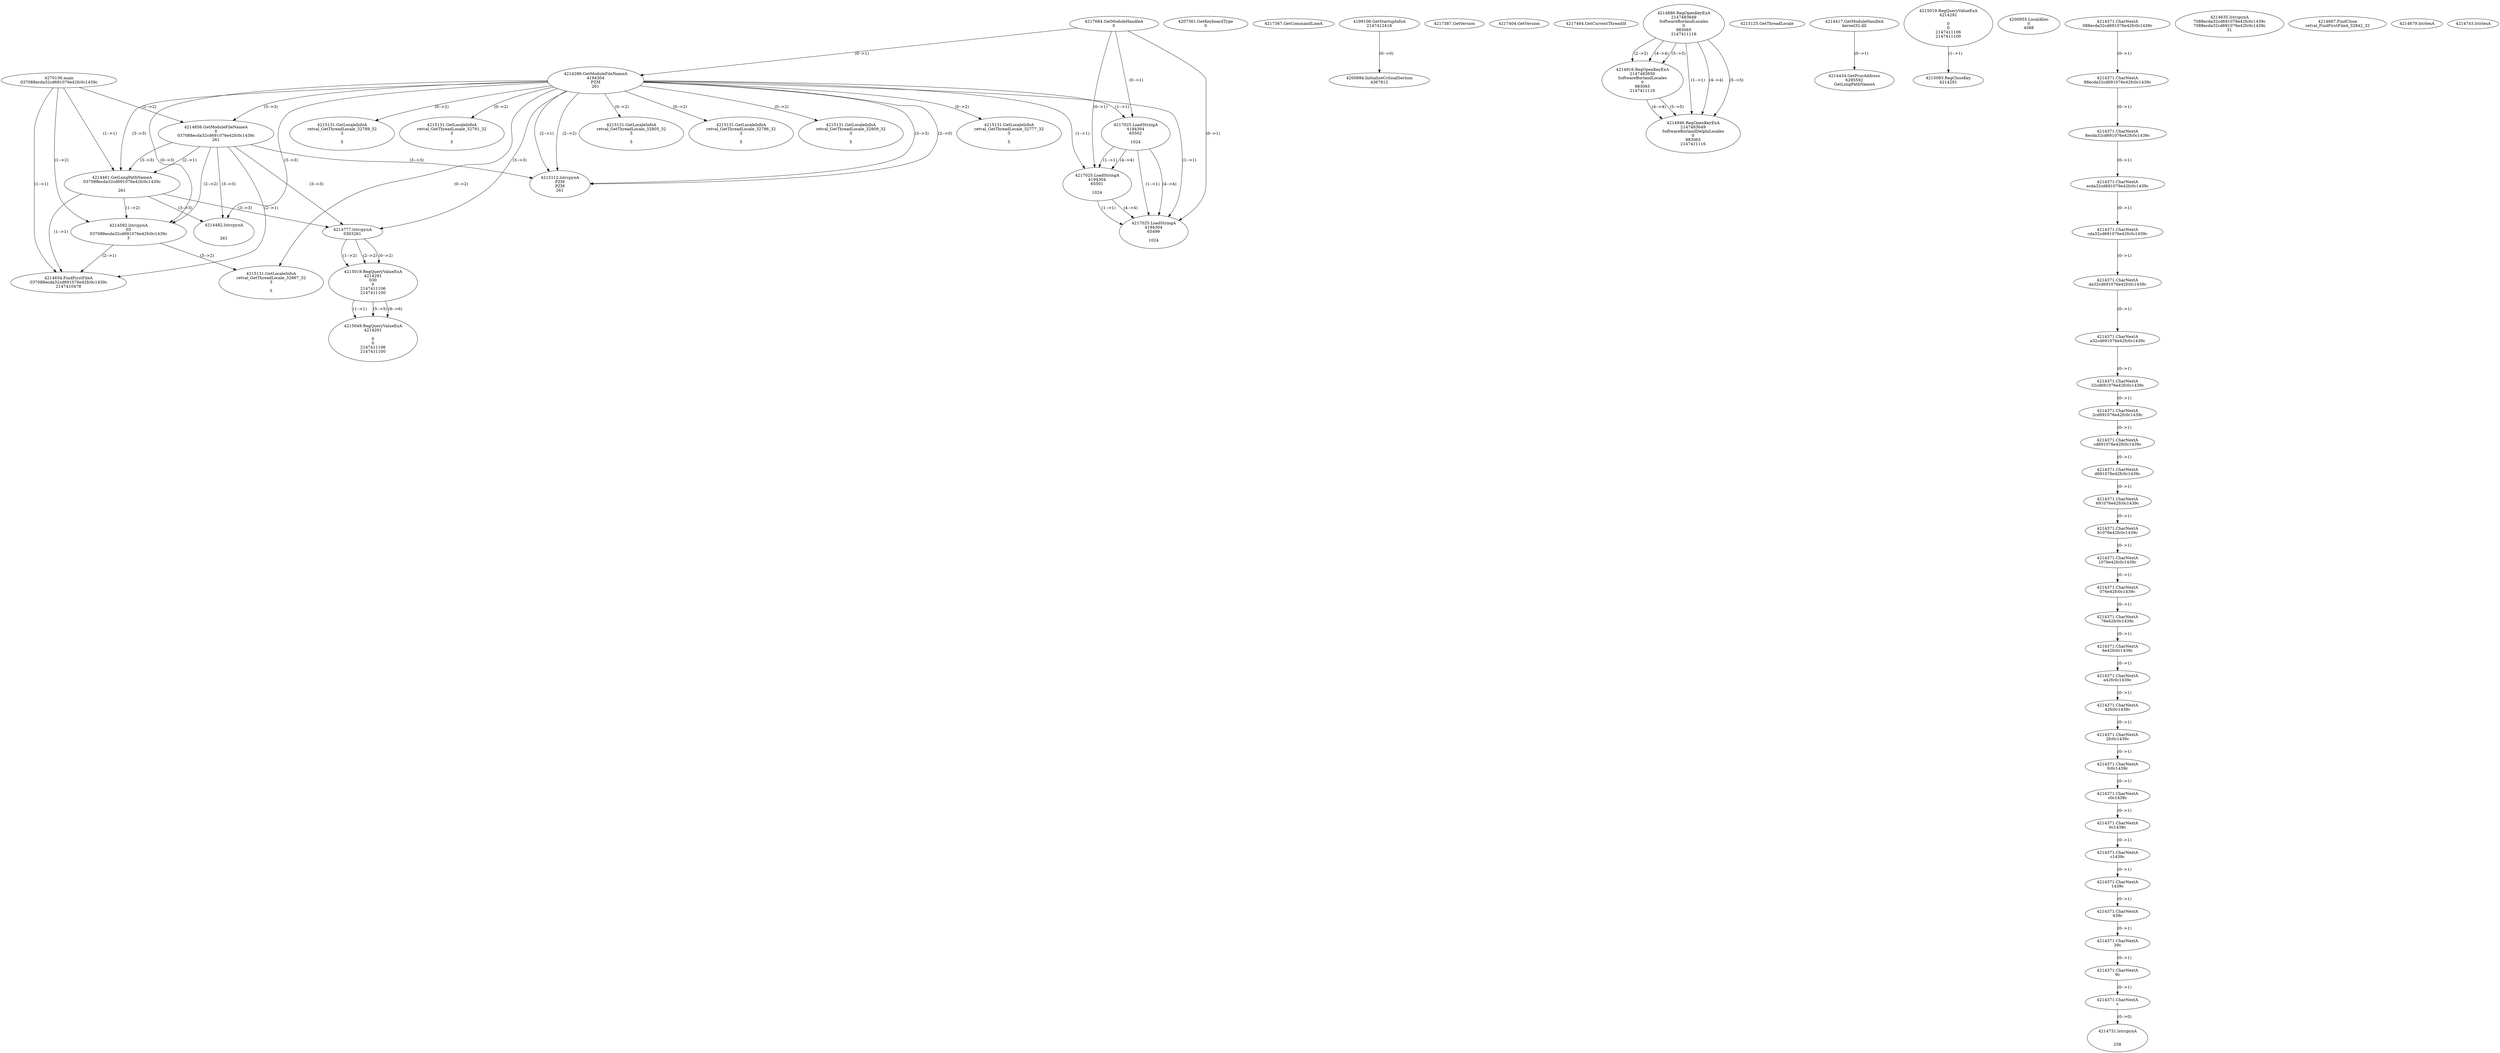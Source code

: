 // Global SCDG with merge call
digraph {
	0 [label="4270136.main
037088ecda32cd691076e42fc0c1439c"]
	1 [label="4217684.GetModuleHandleA
0"]
	2 [label="4207361.GetKeyboardType
0"]
	3 [label="4217367.GetCommandLineA
"]
	4 [label="4199106.GetStartupInfoA
2147412416"]
	5 [label="4217387.GetVersion
"]
	6 [label="4217404.GetVersion
"]
	7 [label="4217464.GetCurrentThreadId
"]
	8 [label="4214286.GetModuleFileNameA
4194304
PZM
261"]
	1 -> 8 [label="(0-->1)"]
	9 [label="4214856.GetModuleFileNameA
0
037088ecda32cd691076e42fc0c1439c
261"]
	0 -> 9 [label="(1-->2)"]
	8 -> 9 [label="(3-->3)"]
	10 [label="4214886.RegOpenKeyExA
2147483649
Software\Borland\Locales
0
983065
2147411116"]
	11 [label="4214916.RegOpenKeyExA
2147483650
Software\Borland\Locales
0
983065
2147411116"]
	10 -> 11 [label="(2-->2)"]
	10 -> 11 [label="(4-->4)"]
	10 -> 11 [label="(5-->5)"]
	12 [label="4214946.RegOpenKeyExA
2147483649
Software\Borland\Delphi\Locales
0
983065
2147411116"]
	10 -> 12 [label="(1-->1)"]
	10 -> 12 [label="(4-->4)"]
	11 -> 12 [label="(4-->4)"]
	10 -> 12 [label="(5-->5)"]
	11 -> 12 [label="(5-->5)"]
	13 [label="4215112.lstrcpynA
PZM
PZM
261"]
	8 -> 13 [label="(2-->1)"]
	8 -> 13 [label="(2-->2)"]
	8 -> 13 [label="(3-->3)"]
	9 -> 13 [label="(3-->3)"]
	8 -> 13 [label="(2-->0)"]
	14 [label="4215125.GetThreadLocale
"]
	15 [label="4215131.GetLocaleInfoA
retval_GetThreadLocale_32777_32
3

5"]
	8 -> 15 [label="(0-->2)"]
	16 [label="4217025.LoadStringA
4194304
65502

1024"]
	1 -> 16 [label="(0-->1)"]
	8 -> 16 [label="(1-->1)"]
	17 [label="4214417.GetModuleHandleA
kernel32.dll"]
	18 [label="4214434.GetProcAddress
6295592
GetLongPathNameA"]
	17 -> 18 [label="(0-->1)"]
	19 [label="4214461.GetLongPathNameA
037088ecda32cd691076e42fc0c1439c

261"]
	0 -> 19 [label="(1-->1)"]
	9 -> 19 [label="(2-->1)"]
	8 -> 19 [label="(3-->3)"]
	9 -> 19 [label="(3-->3)"]
	20 [label="4214482.lstrcpynA


261"]
	8 -> 20 [label="(3-->3)"]
	9 -> 20 [label="(3-->3)"]
	19 -> 20 [label="(3-->3)"]
	21 [label="4215019.RegQueryValueExA
4214291

0
0
2147411106
2147411100"]
	22 [label="4215083.RegCloseKey
4214291"]
	21 -> 22 [label="(1-->1)"]
	23 [label="4215131.GetLocaleInfoA
retval_GetThreadLocale_32789_32
3

5"]
	8 -> 23 [label="(0-->2)"]
	24 [label="4200894.InitializeCriticalSection
4367812"]
	4 -> 24 [label="(0-->0)"]
	25 [label="4200955.LocalAlloc
0
4088"]
	26 [label="4217025.LoadStringA
4194304
65501

1024"]
	1 -> 26 [label="(0-->1)"]
	8 -> 26 [label="(1-->1)"]
	16 -> 26 [label="(1-->1)"]
	16 -> 26 [label="(4-->4)"]
	27 [label="4215131.GetLocaleInfoA
retval_GetThreadLocale_32791_32
3

5"]
	8 -> 27 [label="(0-->2)"]
	28 [label="4217025.LoadStringA
4194304
65499

1024"]
	1 -> 28 [label="(0-->1)"]
	8 -> 28 [label="(1-->1)"]
	16 -> 28 [label="(1-->1)"]
	26 -> 28 [label="(1-->1)"]
	16 -> 28 [label="(4-->4)"]
	26 -> 28 [label="(4-->4)"]
	29 [label="4214582.lstrcpynA
03
037088ecda32cd691076e42fc0c1439c
3"]
	0 -> 29 [label="(1-->2)"]
	9 -> 29 [label="(2-->2)"]
	19 -> 29 [label="(1-->2)"]
	8 -> 29 [label="(0-->3)"]
	30 [label="4214371.CharNextA
088ecda32cd691076e42fc0c1439c"]
	31 [label="4214371.CharNextA
88ecda32cd691076e42fc0c1439c"]
	30 -> 31 [label="(0-->1)"]
	32 [label="4214371.CharNextA
8ecda32cd691076e42fc0c1439c"]
	31 -> 32 [label="(0-->1)"]
	33 [label="4214371.CharNextA
ecda32cd691076e42fc0c1439c"]
	32 -> 33 [label="(0-->1)"]
	34 [label="4214371.CharNextA
cda32cd691076e42fc0c1439c"]
	33 -> 34 [label="(0-->1)"]
	35 [label="4214371.CharNextA
da32cd691076e42fc0c1439c"]
	34 -> 35 [label="(0-->1)"]
	36 [label="4214371.CharNextA
a32cd691076e42fc0c1439c"]
	35 -> 36 [label="(0-->1)"]
	37 [label="4214371.CharNextA
32cd691076e42fc0c1439c"]
	36 -> 37 [label="(0-->1)"]
	38 [label="4214371.CharNextA
2cd691076e42fc0c1439c"]
	37 -> 38 [label="(0-->1)"]
	39 [label="4214371.CharNextA
cd691076e42fc0c1439c"]
	38 -> 39 [label="(0-->1)"]
	40 [label="4214371.CharNextA
d691076e42fc0c1439c"]
	39 -> 40 [label="(0-->1)"]
	41 [label="4214371.CharNextA
691076e42fc0c1439c"]
	40 -> 41 [label="(0-->1)"]
	42 [label="4214371.CharNextA
91076e42fc0c1439c"]
	41 -> 42 [label="(0-->1)"]
	43 [label="4214371.CharNextA
1076e42fc0c1439c"]
	42 -> 43 [label="(0-->1)"]
	44 [label="4214371.CharNextA
076e42fc0c1439c"]
	43 -> 44 [label="(0-->1)"]
	45 [label="4214371.CharNextA
76e42fc0c1439c"]
	44 -> 45 [label="(0-->1)"]
	46 [label="4214371.CharNextA
6e42fc0c1439c"]
	45 -> 46 [label="(0-->1)"]
	47 [label="4214371.CharNextA
e42fc0c1439c"]
	46 -> 47 [label="(0-->1)"]
	48 [label="4214371.CharNextA
42fc0c1439c"]
	47 -> 48 [label="(0-->1)"]
	49 [label="4214371.CharNextA
2fc0c1439c"]
	48 -> 49 [label="(0-->1)"]
	50 [label="4214371.CharNextA
fc0c1439c"]
	49 -> 50 [label="(0-->1)"]
	51 [label="4214371.CharNextA
c0c1439c"]
	50 -> 51 [label="(0-->1)"]
	52 [label="4214371.CharNextA
0c1439c"]
	51 -> 52 [label="(0-->1)"]
	53 [label="4214371.CharNextA
c1439c"]
	52 -> 53 [label="(0-->1)"]
	54 [label="4214371.CharNextA
1439c"]
	53 -> 54 [label="(0-->1)"]
	55 [label="4214371.CharNextA
439c"]
	54 -> 55 [label="(0-->1)"]
	56 [label="4214371.CharNextA
39c"]
	55 -> 56 [label="(0-->1)"]
	57 [label="4214371.CharNextA
9c"]
	56 -> 57 [label="(0-->1)"]
	58 [label="4214371.CharNextA
c"]
	57 -> 58 [label="(0-->1)"]
	59 [label="4214635.lstrcpynA
7088ecda32cd691076e42fc0c1439c
7088ecda32cd691076e42fc0c1439c
31"]
	60 [label="4214654.FindFirstFileA
037088ecda32cd691076e42fc0c1439c
2147410478"]
	0 -> 60 [label="(1-->1)"]
	9 -> 60 [label="(2-->1)"]
	19 -> 60 [label="(1-->1)"]
	29 -> 60 [label="(2-->1)"]
	61 [label="4214667.FindClose
retval_FindFirstFileA_32842_32"]
	62 [label="4214679.lstrlenA
"]
	63 [label="4214731.lstrcpynA


258"]
	58 -> 63 [label="(0-->0)"]
	64 [label="4214743.lstrlenA
"]
	65 [label="4214777.lstrcpynA
03\
03\
261"]
	8 -> 65 [label="(3-->3)"]
	9 -> 65 [label="(3-->3)"]
	19 -> 65 [label="(3-->3)"]
	66 [label="4215019.RegQueryValueExA
4214291
03\
0
0
2147411106
2147411100"]
	65 -> 66 [label="(1-->2)"]
	65 -> 66 [label="(2-->2)"]
	65 -> 66 [label="(0-->2)"]
	67 [label="4215049.RegQueryValueExA
4214291

0
0
2147411106
2147411100"]
	66 -> 67 [label="(1-->1)"]
	66 -> 67 [label="(5-->5)"]
	66 -> 67 [label="(6-->6)"]
	68 [label="4215131.GetLocaleInfoA
retval_GetThreadLocale_32867_32
3

5"]
	8 -> 68 [label="(0-->2)"]
	29 -> 68 [label="(3-->2)"]
	69 [label="4215131.GetLocaleInfoA
retval_GetThreadLocale_32805_32
3

5"]
	8 -> 69 [label="(0-->2)"]
	70 [label="4215131.GetLocaleInfoA
retval_GetThreadLocale_32786_32
3

5"]
	8 -> 70 [label="(0-->2)"]
	71 [label="4215131.GetLocaleInfoA
retval_GetThreadLocale_32809_32
3

5"]
	8 -> 71 [label="(0-->2)"]
}
